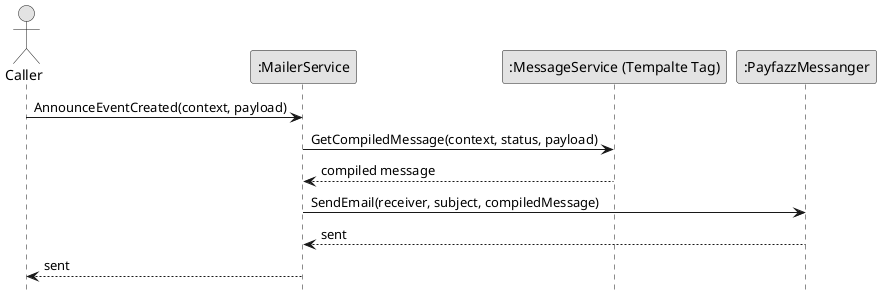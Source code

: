 @startuml AnnounceEventCreated

skinparam Monochrome true
skinparam Shadowing false
hide footbox

actor "Caller" as Caller
participant ":MailerService" as MailerService
participant ":MessageService (Tempalte Tag)" as MessageService
participant ":PayfazzMessanger" as PayfazzMessanger

Caller->MailerService: AnnounceEventCreated(context, payload)
MailerService->MessageService: GetCompiledMessage(context, status, payload)
MessageService-->MailerService: compiled message
MailerService->PayfazzMessanger: SendEmail(receiver, subject, compiledMessage)
PayfazzMessanger-->MailerService: sent
MailerService-->Caller: sent

@enduml